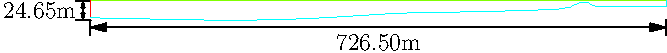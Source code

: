 
unitsize(4.0 inches / 726.503000);
size(11 inches);
real Lx=726.503000;
real Ly=24.651000;
real offset=0.0125Lx;
real x=0.000000;
real y=-15.400000;
string strx="$726.50\mbox{m}$";
string stry="$24.65\mbox{m}$";
draw(strx,(x,y-offset)--(x+Lx,y-offset),S,black,Bars,Arrows,PenMargins);
draw(stry,(x-offset,y)--(x-offset,y+Ly),W,black,Bars,Arrows,PenMargins);
import graph;
import palette;
pen[] allPens=Wheel();
pen[] myPens = new pen[3+1];
for(int i=0;i<3+1;++i)
  {
   int iPen = round(i*allPens.length/(3+1));
   myPens[i] = allPens[iPen];
  }
draw((726.503000,9.251000)--(0.000000,9.251000),myPens[3]+linewidth(0.01));
draw((0.000000,9.251000)--(0.000000,-12.368000),myPens[0]+linewidth(0.01));
draw((0.000000,-12.368000)--(1.742000,-12.404000),myPens[2]+linewidth(0.01));
draw((1.742000,-12.404000)--(5.030000,-12.464000),myPens[2]+linewidth(0.01));
draw((5.030000,-12.464000)--(8.185000,-12.526000),myPens[2]+linewidth(0.01));
draw((8.185000,-12.526000)--(12.102000,-12.603000),myPens[2]+linewidth(0.01));
draw((12.102000,-12.603000)--(16.183000,-12.692000),myPens[2]+linewidth(0.01));
draw((16.183000,-12.692000)--(19.175000,-12.747000),myPens[2]+linewidth(0.01));
draw((19.175000,-12.747000)--(22.047000,-12.804000),myPens[2]+linewidth(0.01));
draw((22.047000,-12.804000)--(30.624000,-12.981000),myPens[2]+linewidth(0.01));
draw((30.624000,-12.981000)--(35.908000,-13.085000),myPens[2]+linewidth(0.01));
draw((35.908000,-13.085000)--(45.065000,-13.267000),myPens[2]+linewidth(0.01));
draw((45.065000,-13.267000)--(47.465000,-13.312000),myPens[2]+linewidth(0.01));
draw((47.465000,-13.312000)--(49.769000,-13.358000),myPens[2]+linewidth(0.01));
draw((49.769000,-13.358000)--(54.538000,-13.452000),myPens[2]+linewidth(0.01));
draw((54.538000,-13.452000)--(59.506000,-13.555000),myPens[2]+linewidth(0.01));
draw((59.506000,-13.555000)--(63.630000,-13.635000),myPens[2]+linewidth(0.01));
draw((63.630000,-13.635000)--(73.947000,-13.846000),myPens[2]+linewidth(0.01));
draw((73.947000,-13.846000)--(77.491000,-13.915000),myPens[2]+linewidth(0.01));
draw((77.491000,-13.915000)--(88.388000,-14.142000),myPens[2]+linewidth(0.01));
draw((88.388000,-14.142000)--(89.900000,-14.170000),myPens[2]+linewidth(0.01));
draw((89.900000,-14.170000)--(91.352000,-14.200000),myPens[2]+linewidth(0.01));
draw((91.352000,-14.200000)--(96.973000,-14.310000),myPens[2]+linewidth(0.01));
draw((96.973000,-14.310000)--(102.829000,-14.436000),myPens[2]+linewidth(0.01));
draw((102.829000,-14.436000)--(105.213000,-14.480000),myPens[2]+linewidth(0.01));
draw((105.213000,-14.480000)--(117.270000,-14.716000),myPens[2]+linewidth(0.01));
draw((117.270000,-14.716000)--(119.075000,-14.746000),myPens[2]+linewidth(0.01));
draw((119.075000,-14.746000)--(125.263000,-14.853000),myPens[2]+linewidth(0.01));
draw((125.263000,-14.853000)--(131.711000,-14.972000),myPens[2]+linewidth(0.01));
draw((131.711000,-14.972000)--(132.336000,-14.980000),myPens[2]+linewidth(0.01));
draw((132.336000,-14.980000)--(132.936000,-14.989000),myPens[2]+linewidth(0.01));
draw((132.936000,-14.989000)--(139.408000,-15.081000),myPens[2]+linewidth(0.01));
draw((139.408000,-15.081000)--(146.151000,-15.186000),myPens[2]+linewidth(0.01));
draw((146.151000,-15.186000)--(146.481000,-15.189000),myPens[2]+linewidth(0.01));
draw((146.481000,-15.189000)--(146.797000,-15.193000),myPens[2]+linewidth(0.01));
draw((146.797000,-15.193000)--(160.592000,-15.333000),myPens[2]+linewidth(0.01));
draw((160.592000,-15.333000)--(160.658000,-15.333000),myPens[2]+linewidth(0.01));
draw((160.658000,-15.333000)--(167.699000,-15.361000),myPens[2]+linewidth(0.01));
draw((167.699000,-15.361000)--(174.519000,-15.398000),myPens[2]+linewidth(0.01));
draw((174.519000,-15.398000)--(175.033000,-15.400000),myPens[2]+linewidth(0.01));
draw((175.033000,-15.400000)--(181.844000,-15.380000),myPens[2]+linewidth(0.01));
draw((181.844000,-15.380000)--(188.380000,-15.371000),myPens[2]+linewidth(0.01));
draw((188.380000,-15.371000)--(188.916000,-15.369000),myPens[2]+linewidth(0.01));
draw((188.916000,-15.369000)--(189.474000,-15.368000),myPens[2]+linewidth(0.01));
draw((189.474000,-15.368000)--(202.242000,-15.253000),myPens[2]+linewidth(0.01));
draw((202.242000,-15.253000)--(203.915000,-15.237000),myPens[2]+linewidth(0.01));
draw((203.915000,-15.237000)--(216.103000,-15.045000),myPens[2]+linewidth(0.01));
draw((216.103000,-15.045000)--(218.356000,-15.009000),myPens[2]+linewidth(0.01));
draw((218.356000,-15.009000)--(229.964000,-14.752000),myPens[2]+linewidth(0.01));
draw((229.964000,-14.752000)--(231.351000,-14.721000),myPens[2]+linewidth(0.01));
draw((231.351000,-14.721000)--(232.797000,-14.690000),myPens[2]+linewidth(0.01));
draw((232.797000,-14.690000)--(238.424000,-14.525000),myPens[2]+linewidth(0.01));
draw((238.424000,-14.525000)--(243.825000,-14.377000),myPens[2]+linewidth(0.01));
draw((243.825000,-14.377000)--(245.497000,-14.330000),myPens[2]+linewidth(0.01));
draw((245.497000,-14.330000)--(247.238000,-14.283000),myPens[2]+linewidth(0.01));
draw((247.238000,-14.283000)--(252.569000,-14.095000),myPens[2]+linewidth(0.01));
draw((252.569000,-14.095000)--(257.686000,-13.923000),myPens[2]+linewidth(0.01));
draw((257.686000,-13.923000)--(261.679000,-13.789000),myPens[2]+linewidth(0.01));
draw((261.679000,-13.789000)--(266.714000,-13.579000),myPens[2]+linewidth(0.01));
draw((266.714000,-13.579000)--(271.547000,-13.385000),myPens[2]+linewidth(0.01));
draw((271.547000,-13.385000)--(273.787000,-13.294000),myPens[2]+linewidth(0.01));
draw((273.787000,-13.294000)--(276.120000,-13.202000),myPens[2]+linewidth(0.01));
draw((276.120000,-13.202000)--(285.409000,-12.761000),myPens[2]+linewidth(0.01));
draw((285.409000,-12.761000)--(290.561000,-12.522000),myPens[2]+linewidth(0.01));
draw((290.561000,-12.522000)--(295.004000,-12.281000),myPens[2]+linewidth(0.01));
draw((295.004000,-12.281000)--(299.270000,-12.053000),myPens[2]+linewidth(0.01));
draw((299.270000,-12.053000)--(305.002000,-11.749000),myPens[2]+linewidth(0.01));
draw((305.002000,-11.749000)--(313.131000,-11.265000),myPens[2]+linewidth(0.01));
draw((313.131000,-11.265000)--(319.442000,-10.893000),myPens[2]+linewidth(0.01));
draw((319.442000,-10.893000)--(326.992000,-10.411000),myPens[2]+linewidth(0.01));
draw((326.992000,-10.411000)--(333.883000,-9.976000),myPens[2]+linewidth(0.01));
draw((333.883000,-9.976000)--(340.853000,-9.517000),myPens[2]+linewidth(0.01));
draw((340.853000,-9.517000)--(348.324000,-9.036000),myPens[2]+linewidth(0.01));
draw((348.324000,-9.036000)--(351.585000,-8.827000),myPens[2]+linewidth(0.01));
draw((351.585000,-8.827000)--(354.714000,-8.624000),myPens[2]+linewidth(0.01));
draw((354.714000,-8.624000)--(358.657000,-8.380000),myPens[2]+linewidth(0.01));
draw((358.657000,-8.380000)--(362.765000,-8.126000),myPens[2]+linewidth(0.01));
draw((362.765000,-8.126000)--(368.576000,-7.781000),myPens[2]+linewidth(0.01));
draw((368.576000,-7.781000)--(377.206000,-7.301000),myPens[2]+linewidth(0.01));
draw((377.206000,-7.301000)--(379.875000,-7.165000),myPens[2]+linewidth(0.01));
draw((379.875000,-7.165000)--(382.437000,-7.036000),myPens[2]+linewidth(0.01));
draw((382.437000,-7.036000)--(391.647000,-6.608000),myPens[2]+linewidth(0.01));
draw((391.647000,-6.608000)--(396.298000,-6.421000),myPens[2]+linewidth(0.01));
draw((396.298000,-6.421000)--(406.088000,-6.069000),myPens[2]+linewidth(0.01));
draw((406.088000,-6.069000)--(410.159000,-5.948000),myPens[2]+linewidth(0.01));
draw((410.159000,-5.948000)--(420.529000,-5.679000),myPens[2]+linewidth(0.01));
draw((420.529000,-5.679000)--(422.310000,-5.644000),myPens[2]+linewidth(0.01));
draw((422.310000,-5.644000)--(424.020000,-5.608000),myPens[2]+linewidth(0.01));
draw((424.020000,-5.608000)--(429.383000,-5.517000),myPens[2]+linewidth(0.01));
draw((429.383000,-5.517000)--(434.970000,-5.414000),myPens[2]+linewidth(0.01));
draw((434.970000,-5.414000)--(437.881000,-5.375000),myPens[2]+linewidth(0.01));
draw((437.881000,-5.375000)--(449.411000,-5.229000),myPens[2]+linewidth(0.01));
draw((449.411000,-5.229000)--(451.743000,-5.204000),myPens[2]+linewidth(0.01));
draw((451.743000,-5.204000)--(463.852000,-5.075000),myPens[2]+linewidth(0.01));
draw((463.852000,-5.075000)--(464.746000,-5.067000),myPens[2]+linewidth(0.01));
draw((464.746000,-5.067000)--(465.604000,-5.055000),myPens[2]+linewidth(0.01));
draw((465.604000,-5.055000)--(478.293000,-4.881000),myPens[2]+linewidth(0.01));
draw((478.293000,-4.881000)--(479.465000,-4.862000),myPens[2]+linewidth(0.01));
draw((479.465000,-4.862000)--(492.733000,-4.617000),myPens[2]+linewidth(0.01));
draw((492.733000,-4.617000)--(493.036000,-4.612000),myPens[2]+linewidth(0.01));
draw((493.036000,-4.612000)--(493.326000,-4.605000),myPens[2]+linewidth(0.01));
draw((493.326000,-4.605000)--(507.174000,-4.264000),myPens[2]+linewidth(0.01));
draw((507.174000,-4.264000)--(507.181000,-4.264000),myPens[2]+linewidth(0.01));
draw((507.181000,-4.264000)--(507.187000,-4.264000),myPens[2]+linewidth(0.01));
draw((507.187000,-4.264000)--(514.254000,-4.085000),myPens[2]+linewidth(0.01));
draw((514.254000,-4.085000)--(521.048000,-3.858000),myPens[2]+linewidth(0.01));
draw((521.048000,-3.858000)--(521.326000,-3.850000),myPens[2]+linewidth(0.01));
draw((521.326000,-3.850000)--(521.615000,-3.839000),myPens[2]+linewidth(0.01));
draw((521.615000,-3.839000)--(534.910000,-3.431000),myPens[2]+linewidth(0.01));
draw((534.910000,-3.431000)--(536.056000,-3.392000),myPens[2]+linewidth(0.01));
draw((536.056000,-3.392000)--(548.771000,-3.009000),myPens[2]+linewidth(0.01));
draw((548.771000,-3.009000)--(550.497000,-2.946000),myPens[2]+linewidth(0.01));
draw((550.497000,-2.946000)--(556.689000,-2.802000),myPens[2]+linewidth(0.01));
draw((556.689000,-2.802000)--(562.632000,-2.578000),myPens[2]+linewidth(0.01));
draw((562.632000,-2.578000)--(563.761000,-2.548000),myPens[2]+linewidth(0.01));
draw((563.761000,-2.548000)--(564.938000,-2.504000),myPens[2]+linewidth(0.01));
draw((564.938000,-2.504000)--(570.834000,-2.382000),myPens[2]+linewidth(0.01));
draw((570.834000,-2.382000)--(576.493000,-2.206000),myPens[2]+linewidth(0.01));
draw((576.493000,-2.206000)--(579.379000,-2.144000),myPens[2]+linewidth(0.01));
draw((579.379000,-2.144000)--(584.979000,-2.083000),myPens[2]+linewidth(0.01));
draw((584.979000,-2.083000)--(590.354000,-1.453000),myPens[2]+linewidth(0.01));
draw((590.354000,-1.453000)--(593.820000,-0.916000),myPens[2]+linewidth(0.01));
draw((593.820000,-0.916000)--(599.124000,-0.042000),myPens[2]+linewidth(0.01));
draw((599.124000,-0.042000)--(604.215000,0.822000),myPens[2]+linewidth(0.01));
draw((604.215000,0.822000)--(606.197000,1.193000),myPens[2]+linewidth(0.01));
draw((606.197000,1.193000)--(608.261000,2.880000),myPens[2]+linewidth(0.01));
draw((608.261000,2.880000)--(618.077000,7.010000),myPens[2]+linewidth(0.01));
draw((618.077000,7.010000)--(622.702000,7.010000),myPens[2]+linewidth(0.01));
draw((622.702000,7.010000)--(627.414000,7.010000),myPens[2]+linewidth(0.01));
draw((627.414000,7.010000)--(631.938000,4.158000),myPens[2]+linewidth(0.01));
draw((631.938000,4.158000)--(637.143000,2.483000),myPens[2]+linewidth(0.01));
draw((637.143000,2.483000)--(645.799000,2.332000),myPens[2]+linewidth(0.01));
draw((645.799000,2.332000)--(651.584000,2.185000),myPens[2]+linewidth(0.01));
draw((651.584000,2.185000)--(659.660000,2.044000),myPens[2]+linewidth(0.01));
draw((659.660000,2.044000)--(666.024000,2.035000),myPens[2]+linewidth(0.01));
draw((666.024000,2.035000)--(669.850000,2.012000),myPens[2]+linewidth(0.01));
draw((669.850000,2.012000)--(673.521000,2.019000),myPens[2]+linewidth(0.01));
draw((673.521000,2.019000)--(680.465000,2.053000),myPens[2]+linewidth(0.01));
draw((680.465000,2.053000)--(683.995000,2.056000),myPens[2]+linewidth(0.01));
draw((683.995000,2.056000)--(687.382000,2.069000),myPens[2]+linewidth(0.01));
draw((687.382000,2.069000)--(691.067000,2.049000),myPens[2]+linewidth(0.01));
draw((691.067000,2.049000)--(694.906000,2.061000),myPens[2]+linewidth(0.01));
draw((694.906000,2.061000)--(698.140000,2.048000),myPens[2]+linewidth(0.01));
draw((698.140000,2.048000)--(701.244000,2.043000),myPens[2]+linewidth(0.01));
draw((701.244000,2.043000)--(709.347000,2.004000),myPens[2]+linewidth(0.01));
draw((709.347000,2.004000)--(715.105000,1.975000),myPens[2]+linewidth(0.01));
draw((715.105000,1.975000)--(723.788000,1.987000),myPens[2]+linewidth(0.01));
draw((723.788000,1.987000)--(726.503000,1.984000),myPens[2]+linewidth(0.01));
draw((726.503000,1.984000)--(726.503000,9.251000),myPens[2]+linewidth(0.01));
